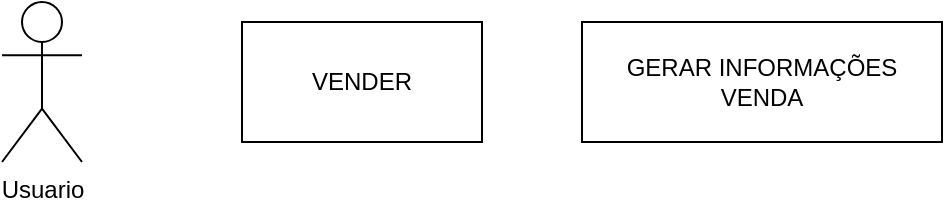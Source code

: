 <mxfile version="24.8.1">
  <diagram name="Página-1" id="5wUzlUGWdNj2TGmp2ZkO">
    <mxGraphModel dx="1290" dy="557" grid="1" gridSize="10" guides="1" tooltips="1" connect="1" arrows="1" fold="1" page="1" pageScale="1" pageWidth="827" pageHeight="1169" math="0" shadow="0">
      <root>
        <mxCell id="0" />
        <mxCell id="1" parent="0" />
        <mxCell id="cr4mhXvr68cd64y3Tw5e-1" value="Usuario" style="shape=umlActor;verticalLabelPosition=bottom;verticalAlign=top;html=1;outlineConnect=0;" vertex="1" parent="1">
          <mxGeometry x="180" y="100" width="40" height="80" as="geometry" />
        </mxCell>
        <mxCell id="cr4mhXvr68cd64y3Tw5e-3" value="VENDER" style="rounded=0;whiteSpace=wrap;html=1;" vertex="1" parent="1">
          <mxGeometry x="300" y="110" width="120" height="60" as="geometry" />
        </mxCell>
        <mxCell id="cr4mhXvr68cd64y3Tw5e-4" value="GERAR INFORMAÇÕES VENDA" style="rounded=0;whiteSpace=wrap;html=1;" vertex="1" parent="1">
          <mxGeometry x="470" y="110" width="180" height="60" as="geometry" />
        </mxCell>
      </root>
    </mxGraphModel>
  </diagram>
</mxfile>
